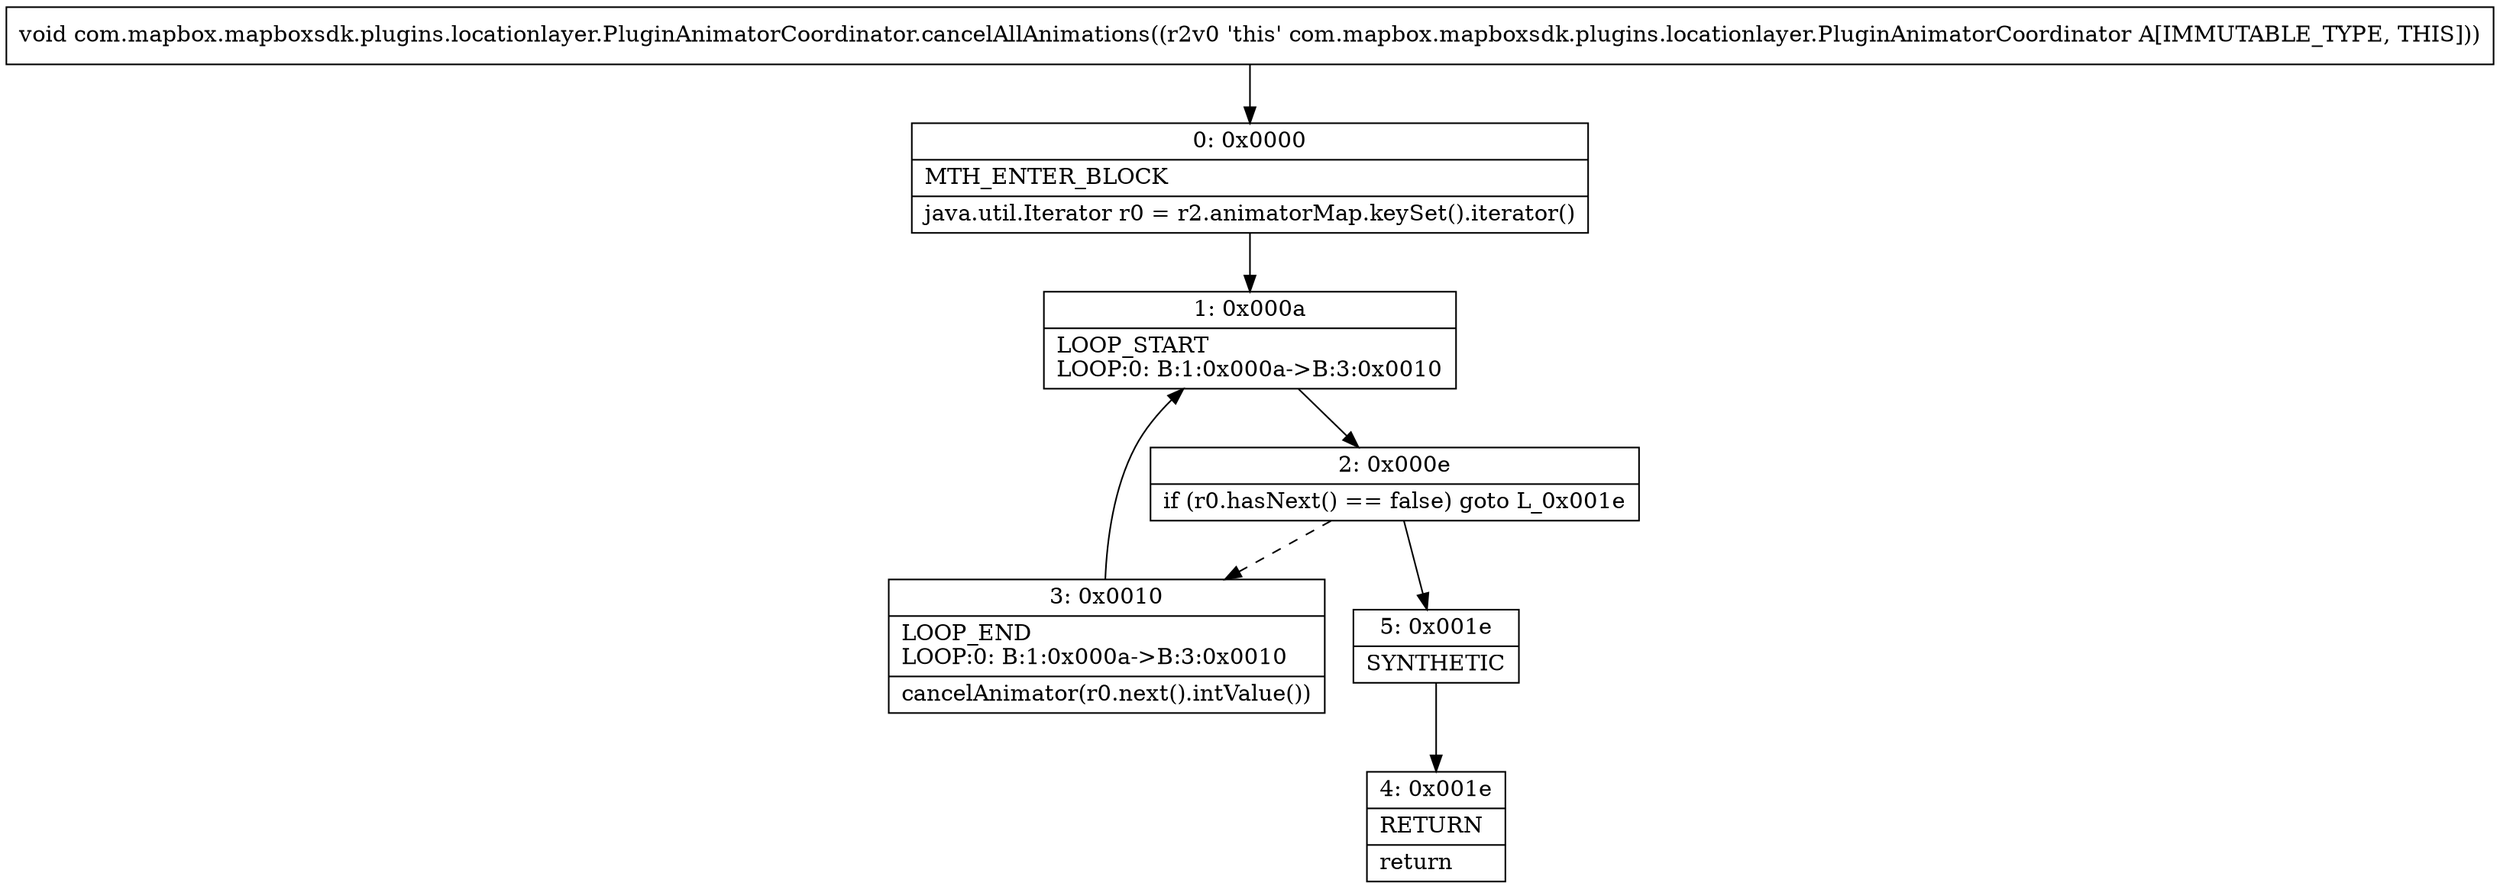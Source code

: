digraph "CFG forcom.mapbox.mapboxsdk.plugins.locationlayer.PluginAnimatorCoordinator.cancelAllAnimations()V" {
Node_0 [shape=record,label="{0\:\ 0x0000|MTH_ENTER_BLOCK\l|java.util.Iterator r0 = r2.animatorMap.keySet().iterator()\l}"];
Node_1 [shape=record,label="{1\:\ 0x000a|LOOP_START\lLOOP:0: B:1:0x000a\-\>B:3:0x0010\l}"];
Node_2 [shape=record,label="{2\:\ 0x000e|if (r0.hasNext() == false) goto L_0x001e\l}"];
Node_3 [shape=record,label="{3\:\ 0x0010|LOOP_END\lLOOP:0: B:1:0x000a\-\>B:3:0x0010\l|cancelAnimator(r0.next().intValue())\l}"];
Node_4 [shape=record,label="{4\:\ 0x001e|RETURN\l|return\l}"];
Node_5 [shape=record,label="{5\:\ 0x001e|SYNTHETIC\l}"];
MethodNode[shape=record,label="{void com.mapbox.mapboxsdk.plugins.locationlayer.PluginAnimatorCoordinator.cancelAllAnimations((r2v0 'this' com.mapbox.mapboxsdk.plugins.locationlayer.PluginAnimatorCoordinator A[IMMUTABLE_TYPE, THIS])) }"];
MethodNode -> Node_0;
Node_0 -> Node_1;
Node_1 -> Node_2;
Node_2 -> Node_3[style=dashed];
Node_2 -> Node_5;
Node_3 -> Node_1;
Node_5 -> Node_4;
}

